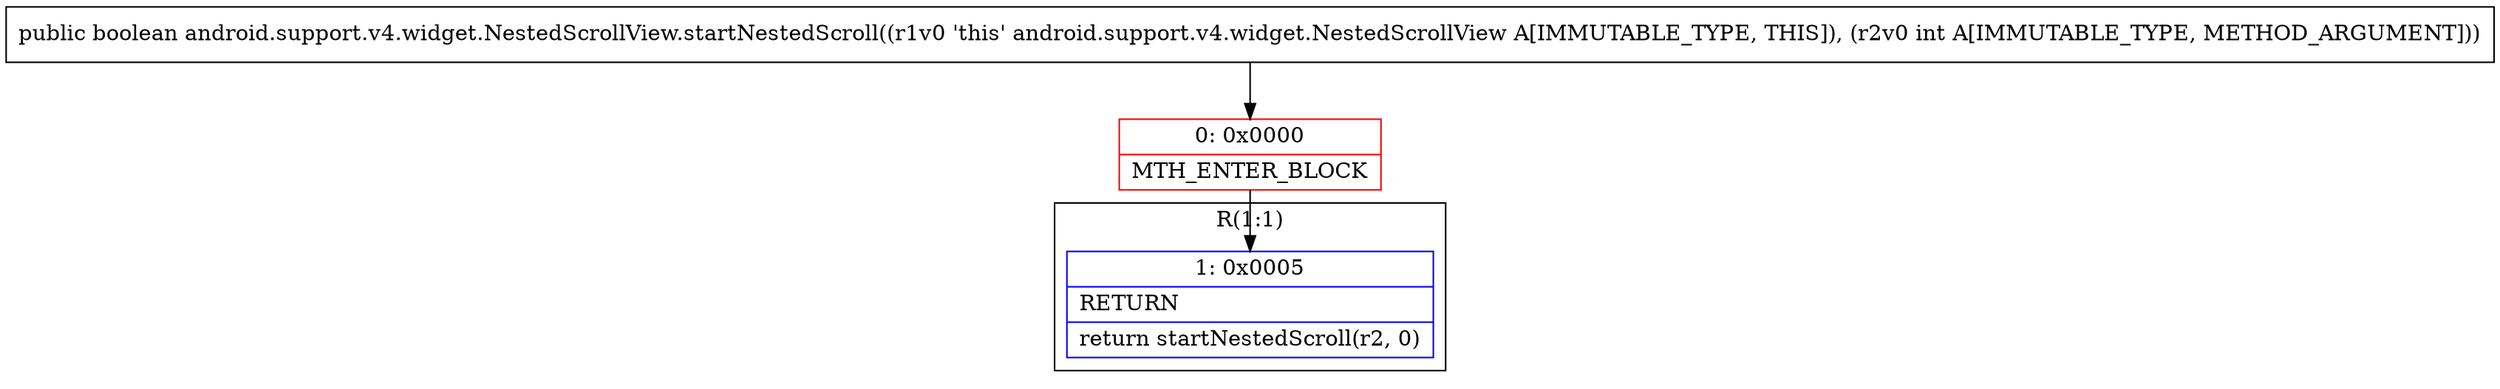 digraph "CFG forandroid.support.v4.widget.NestedScrollView.startNestedScroll(I)Z" {
subgraph cluster_Region_1145477307 {
label = "R(1:1)";
node [shape=record,color=blue];
Node_1 [shape=record,label="{1\:\ 0x0005|RETURN\l|return startNestedScroll(r2, 0)\l}"];
}
Node_0 [shape=record,color=red,label="{0\:\ 0x0000|MTH_ENTER_BLOCK\l}"];
MethodNode[shape=record,label="{public boolean android.support.v4.widget.NestedScrollView.startNestedScroll((r1v0 'this' android.support.v4.widget.NestedScrollView A[IMMUTABLE_TYPE, THIS]), (r2v0 int A[IMMUTABLE_TYPE, METHOD_ARGUMENT])) }"];
MethodNode -> Node_0;
Node_0 -> Node_1;
}

